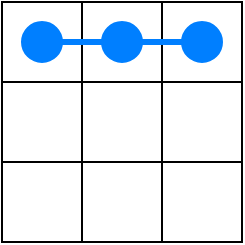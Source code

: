 <mxfile version="12.2.4" pages="3"><diagram id="sAYmgByVAusxns6JMSS_" name="Page-1"><mxGraphModel dx="556" dy="404" grid="1" gridSize="10" guides="1" tooltips="1" connect="1" arrows="1" fold="1" page="1" pageScale="1" pageWidth="827" pageHeight="1169" math="0" shadow="0"><root><mxCell id="0"/><mxCell id="1" parent="0"/><mxCell id="12" value="" style="rounded=0;whiteSpace=wrap;html=1;" parent="1" vertex="1"><mxGeometry x="160" y="40" width="40" height="40" as="geometry"/></mxCell><mxCell id="13" value="" style="rounded=0;whiteSpace=wrap;html=1;" parent="1" vertex="1"><mxGeometry x="200" y="40" width="40" height="40" as="geometry"/></mxCell><mxCell id="14" value="" style="rounded=0;whiteSpace=wrap;html=1;" parent="1" vertex="1"><mxGeometry x="240" y="40" width="40" height="40" as="geometry"/></mxCell><mxCell id="15" value="" style="rounded=0;whiteSpace=wrap;html=1;" parent="1" vertex="1"><mxGeometry x="200" y="80" width="40" height="40" as="geometry"/></mxCell><mxCell id="16" value="" style="rounded=0;whiteSpace=wrap;html=1;" parent="1" vertex="1"><mxGeometry x="240" y="80" width="40" height="40" as="geometry"/></mxCell><mxCell id="17" value="" style="rounded=0;whiteSpace=wrap;html=1;" parent="1" vertex="1"><mxGeometry x="160" y="80" width="40" height="40" as="geometry"/></mxCell><mxCell id="18" value="" style="rounded=0;whiteSpace=wrap;html=1;" parent="1" vertex="1"><mxGeometry x="160" y="120" width="40" height="40" as="geometry"/></mxCell><mxCell id="19" value="" style="rounded=0;whiteSpace=wrap;html=1;" parent="1" vertex="1"><mxGeometry x="200" y="120" width="40" height="40" as="geometry"/></mxCell><mxCell id="20" value="" style="rounded=0;whiteSpace=wrap;html=1;" parent="1" vertex="1"><mxGeometry x="240" y="120" width="40" height="40" as="geometry"/></mxCell><mxCell id="21" value="" style="ellipse;whiteSpace=wrap;html=1;aspect=fixed;fillColor=#007FFF;strokeColor=#007FFF;" parent="1" vertex="1"><mxGeometry x="170" y="50" width="20" height="20" as="geometry"/></mxCell><mxCell id="22" value="" style="ellipse;whiteSpace=wrap;html=1;aspect=fixed;fillColor=#007FFF;strokeColor=#007FFF;" parent="1" vertex="1"><mxGeometry x="210" y="50" width="20" height="20" as="geometry"/></mxCell><mxCell id="23" value="" style="ellipse;whiteSpace=wrap;html=1;aspect=fixed;fillColor=#007FFF;strokeColor=#007FFF;" parent="1" vertex="1"><mxGeometry x="250" y="50" width="20" height="20" as="geometry"/></mxCell><mxCell id="urMo2fBcdZNBwkQb-Une-23" value="" style="endArrow=none;html=1;fillColor=#007FFF;exitX=1;exitY=0.5;exitDx=0;exitDy=0;entryX=0;entryY=0.5;entryDx=0;entryDy=0;strokeColor=#007FFF;strokeWidth=3;" edge="1" parent="1"><mxGeometry width="50" height="50" relative="1" as="geometry"><mxPoint x="190" y="60" as="sourcePoint"/><mxPoint x="210" y="60" as="targetPoint"/></mxGeometry></mxCell><mxCell id="urMo2fBcdZNBwkQb-Une-24" value="" style="endArrow=none;html=1;fillColor=#007FFF;exitX=1;exitY=0.5;exitDx=0;exitDy=0;entryX=0;entryY=0.5;entryDx=0;entryDy=0;strokeColor=#007FFF;strokeWidth=3;" edge="1" parent="1"><mxGeometry width="50" height="50" relative="1" as="geometry"><mxPoint x="230" y="60" as="sourcePoint"/><mxPoint x="250" y="60" as="targetPoint"/></mxGeometry></mxCell></root></mxGraphModel></diagram><diagram id="TVIEhyOX5-I67sCprArr" name="Page-2"><mxGraphModel dx="556" dy="404" grid="1" gridSize="10" guides="1" tooltips="1" connect="1" arrows="1" fold="1" page="1" pageScale="1" pageWidth="827" pageHeight="1169" math="0" shadow="0"><root><mxCell id="bmkQHhvnwFONC27R8PUB-0"/><mxCell id="bmkQHhvnwFONC27R8PUB-1" parent="bmkQHhvnwFONC27R8PUB-0"/><mxCell id="bmkQHhvnwFONC27R8PUB-2" value="" style="rounded=0;whiteSpace=wrap;html=1;" parent="bmkQHhvnwFONC27R8PUB-1" vertex="1"><mxGeometry x="160" y="40" width="40" height="40" as="geometry"/></mxCell><mxCell id="bmkQHhvnwFONC27R8PUB-3" value="" style="rounded=0;whiteSpace=wrap;html=1;" parent="bmkQHhvnwFONC27R8PUB-1" vertex="1"><mxGeometry x="200" y="40" width="40" height="40" as="geometry"/></mxCell><mxCell id="bmkQHhvnwFONC27R8PUB-4" value="" style="rounded=0;whiteSpace=wrap;html=1;" parent="bmkQHhvnwFONC27R8PUB-1" vertex="1"><mxGeometry x="240" y="40" width="40" height="40" as="geometry"/></mxCell><mxCell id="bmkQHhvnwFONC27R8PUB-5" value="" style="rounded=0;whiteSpace=wrap;html=1;" parent="bmkQHhvnwFONC27R8PUB-1" vertex="1"><mxGeometry x="200" y="80" width="40" height="40" as="geometry"/></mxCell><mxCell id="bmkQHhvnwFONC27R8PUB-6" value="" style="rounded=0;whiteSpace=wrap;html=1;" parent="bmkQHhvnwFONC27R8PUB-1" vertex="1"><mxGeometry x="240" y="80" width="40" height="40" as="geometry"/></mxCell><mxCell id="bmkQHhvnwFONC27R8PUB-7" value="" style="rounded=0;whiteSpace=wrap;html=1;" parent="bmkQHhvnwFONC27R8PUB-1" vertex="1"><mxGeometry x="160" y="80" width="40" height="40" as="geometry"/></mxCell><mxCell id="bmkQHhvnwFONC27R8PUB-8" value="" style="rounded=0;whiteSpace=wrap;html=1;" parent="bmkQHhvnwFONC27R8PUB-1" vertex="1"><mxGeometry x="160" y="120" width="40" height="40" as="geometry"/></mxCell><mxCell id="bmkQHhvnwFONC27R8PUB-9" value="" style="rounded=0;whiteSpace=wrap;html=1;" parent="bmkQHhvnwFONC27R8PUB-1" vertex="1"><mxGeometry x="200" y="120" width="40" height="40" as="geometry"/></mxCell><mxCell id="bmkQHhvnwFONC27R8PUB-10" value="" style="rounded=0;whiteSpace=wrap;html=1;" parent="bmkQHhvnwFONC27R8PUB-1" vertex="1"><mxGeometry x="240" y="120" width="40" height="40" as="geometry"/></mxCell><mxCell id="bmkQHhvnwFONC27R8PUB-11" value="" style="ellipse;whiteSpace=wrap;html=1;aspect=fixed;fillColor=#007FFF;strokeColor=#007FFF;" parent="bmkQHhvnwFONC27R8PUB-1" vertex="1"><mxGeometry x="170" y="50" width="20" height="20" as="geometry"/></mxCell><mxCell id="bmkQHhvnwFONC27R8PUB-12" value="" style="ellipse;whiteSpace=wrap;html=1;aspect=fixed;fillColor=#007FFF;strokeColor=#007FFF;" parent="bmkQHhvnwFONC27R8PUB-1" vertex="1"><mxGeometry x="210" y="50" width="20" height="20" as="geometry"/></mxCell><mxCell id="bmkQHhvnwFONC27R8PUB-13" value="" style="ellipse;whiteSpace=wrap;html=1;aspect=fixed;fillColor=#007FFF;strokeColor=#007FFF;" parent="bmkQHhvnwFONC27R8PUB-1" vertex="1"><mxGeometry x="170" y="90" width="20" height="20" as="geometry"/></mxCell><mxCell id="C0Wp9d3yeWwFGv1fP9-y-0" value="" style="endArrow=none;html=1;fillColor=#007FFF;exitX=1;exitY=0.5;exitDx=0;exitDy=0;entryX=0;entryY=0.5;entryDx=0;entryDy=0;strokeColor=#007FFF;strokeWidth=3;" edge="1" parent="bmkQHhvnwFONC27R8PUB-1"><mxGeometry width="50" height="50" relative="1" as="geometry"><mxPoint x="190" y="60" as="sourcePoint"/><mxPoint x="210" y="60" as="targetPoint"/></mxGeometry></mxCell><mxCell id="C0Wp9d3yeWwFGv1fP9-y-2" value="" style="endArrow=none;html=1;fillColor=#007FFF;exitX=0.5;exitY=1;exitDx=0;exitDy=0;entryX=0.5;entryY=0;entryDx=0;entryDy=0;strokeColor=#007FFF;strokeWidth=3;" edge="1" parent="bmkQHhvnwFONC27R8PUB-1"><mxGeometry width="50" height="50" relative="1" as="geometry"><mxPoint x="180" y="70" as="sourcePoint"/><mxPoint x="180" y="90" as="targetPoint"/></mxGeometry></mxCell></root></mxGraphModel></diagram><diagram id="Ja1VNQA9zJDKgXw-IO_A" name="Page-3"><mxGraphModel dx="467" dy="339" grid="1" gridSize="10" guides="1" tooltips="1" connect="1" arrows="1" fold="1" page="1" pageScale="1" pageWidth="827" pageHeight="1169" math="0" shadow="0"><root><mxCell id="uP1FodF33Bi60l_Tiedf-0"/><mxCell id="uP1FodF33Bi60l_Tiedf-1" parent="uP1FodF33Bi60l_Tiedf-0"/><mxCell id="uP1FodF33Bi60l_Tiedf-2" value="" style="rounded=0;whiteSpace=wrap;html=1;" parent="uP1FodF33Bi60l_Tiedf-1" vertex="1"><mxGeometry x="160" y="40" width="40" height="40" as="geometry"/></mxCell><mxCell id="uP1FodF33Bi60l_Tiedf-3" value="" style="rounded=0;whiteSpace=wrap;html=1;" parent="uP1FodF33Bi60l_Tiedf-1" vertex="1"><mxGeometry x="200" y="40" width="40" height="40" as="geometry"/></mxCell><mxCell id="uP1FodF33Bi60l_Tiedf-4" value="" style="rounded=0;whiteSpace=wrap;html=1;" parent="uP1FodF33Bi60l_Tiedf-1" vertex="1"><mxGeometry x="240" y="40" width="40" height="40" as="geometry"/></mxCell><mxCell id="uP1FodF33Bi60l_Tiedf-5" value="" style="rounded=0;whiteSpace=wrap;html=1;" parent="uP1FodF33Bi60l_Tiedf-1" vertex="1"><mxGeometry x="200" y="80" width="40" height="40" as="geometry"/></mxCell><mxCell id="uP1FodF33Bi60l_Tiedf-6" value="" style="rounded=0;whiteSpace=wrap;html=1;" parent="uP1FodF33Bi60l_Tiedf-1" vertex="1"><mxGeometry x="240" y="80" width="40" height="40" as="geometry"/></mxCell><mxCell id="uP1FodF33Bi60l_Tiedf-7" value="" style="rounded=0;whiteSpace=wrap;html=1;" parent="uP1FodF33Bi60l_Tiedf-1" vertex="1"><mxGeometry x="160" y="80" width="40" height="40" as="geometry"/></mxCell><mxCell id="uP1FodF33Bi60l_Tiedf-8" value="" style="rounded=0;whiteSpace=wrap;html=1;" parent="uP1FodF33Bi60l_Tiedf-1" vertex="1"><mxGeometry x="160" y="120" width="40" height="40" as="geometry"/></mxCell><mxCell id="uP1FodF33Bi60l_Tiedf-9" value="" style="rounded=0;whiteSpace=wrap;html=1;" parent="uP1FodF33Bi60l_Tiedf-1" vertex="1"><mxGeometry x="200" y="120" width="40" height="40" as="geometry"/></mxCell><mxCell id="uP1FodF33Bi60l_Tiedf-10" value="" style="rounded=0;whiteSpace=wrap;html=1;" parent="uP1FodF33Bi60l_Tiedf-1" vertex="1"><mxGeometry x="240" y="120" width="40" height="40" as="geometry"/></mxCell><mxCell id="uP1FodF33Bi60l_Tiedf-11" value="" style="ellipse;whiteSpace=wrap;html=1;aspect=fixed;fillColor=#007FFF;strokeColor=#007FFF;" parent="uP1FodF33Bi60l_Tiedf-1" vertex="1"><mxGeometry x="210" y="90" width="20" height="20" as="geometry"/></mxCell><mxCell id="uP1FodF33Bi60l_Tiedf-12" value="" style="ellipse;whiteSpace=wrap;html=1;aspect=fixed;fillColor=#007FFF;strokeColor=#007FFF;" parent="uP1FodF33Bi60l_Tiedf-1" vertex="1"><mxGeometry x="210" y="50" width="20" height="20" as="geometry"/></mxCell><mxCell id="uP1FodF33Bi60l_Tiedf-13" value="" style="ellipse;whiteSpace=wrap;html=1;aspect=fixed;fillColor=#007FFF;strokeColor=#007FFF;" parent="uP1FodF33Bi60l_Tiedf-1" vertex="1"><mxGeometry x="210" y="130" width="20" height="20" as="geometry"/></mxCell><mxCell id="0TTCIStdlgwHkL9Ad5RY-3" value="" style="endArrow=none;html=1;fillColor=#007FFF;exitX=0.5;exitY=1;exitDx=0;exitDy=0;entryX=0.5;entryY=0;entryDx=0;entryDy=0;strokeColor=#007FFF;strokeWidth=3;" edge="1" parent="uP1FodF33Bi60l_Tiedf-1"><mxGeometry width="50" height="50" relative="1" as="geometry"><mxPoint x="220" y="70" as="sourcePoint"/><mxPoint x="220" y="90" as="targetPoint"/></mxGeometry></mxCell><mxCell id="0TTCIStdlgwHkL9Ad5RY-8" value="" style="endArrow=none;html=1;fillColor=#007FFF;exitX=0.5;exitY=1;exitDx=0;exitDy=0;entryX=0.5;entryY=0;entryDx=0;entryDy=0;strokeColor=#007FFF;strokeWidth=3;" edge="1" parent="uP1FodF33Bi60l_Tiedf-1"><mxGeometry width="50" height="50" relative="1" as="geometry"><mxPoint x="220" y="110" as="sourcePoint"/><mxPoint x="220" y="130" as="targetPoint"/></mxGeometry></mxCell></root></mxGraphModel></diagram></mxfile>
